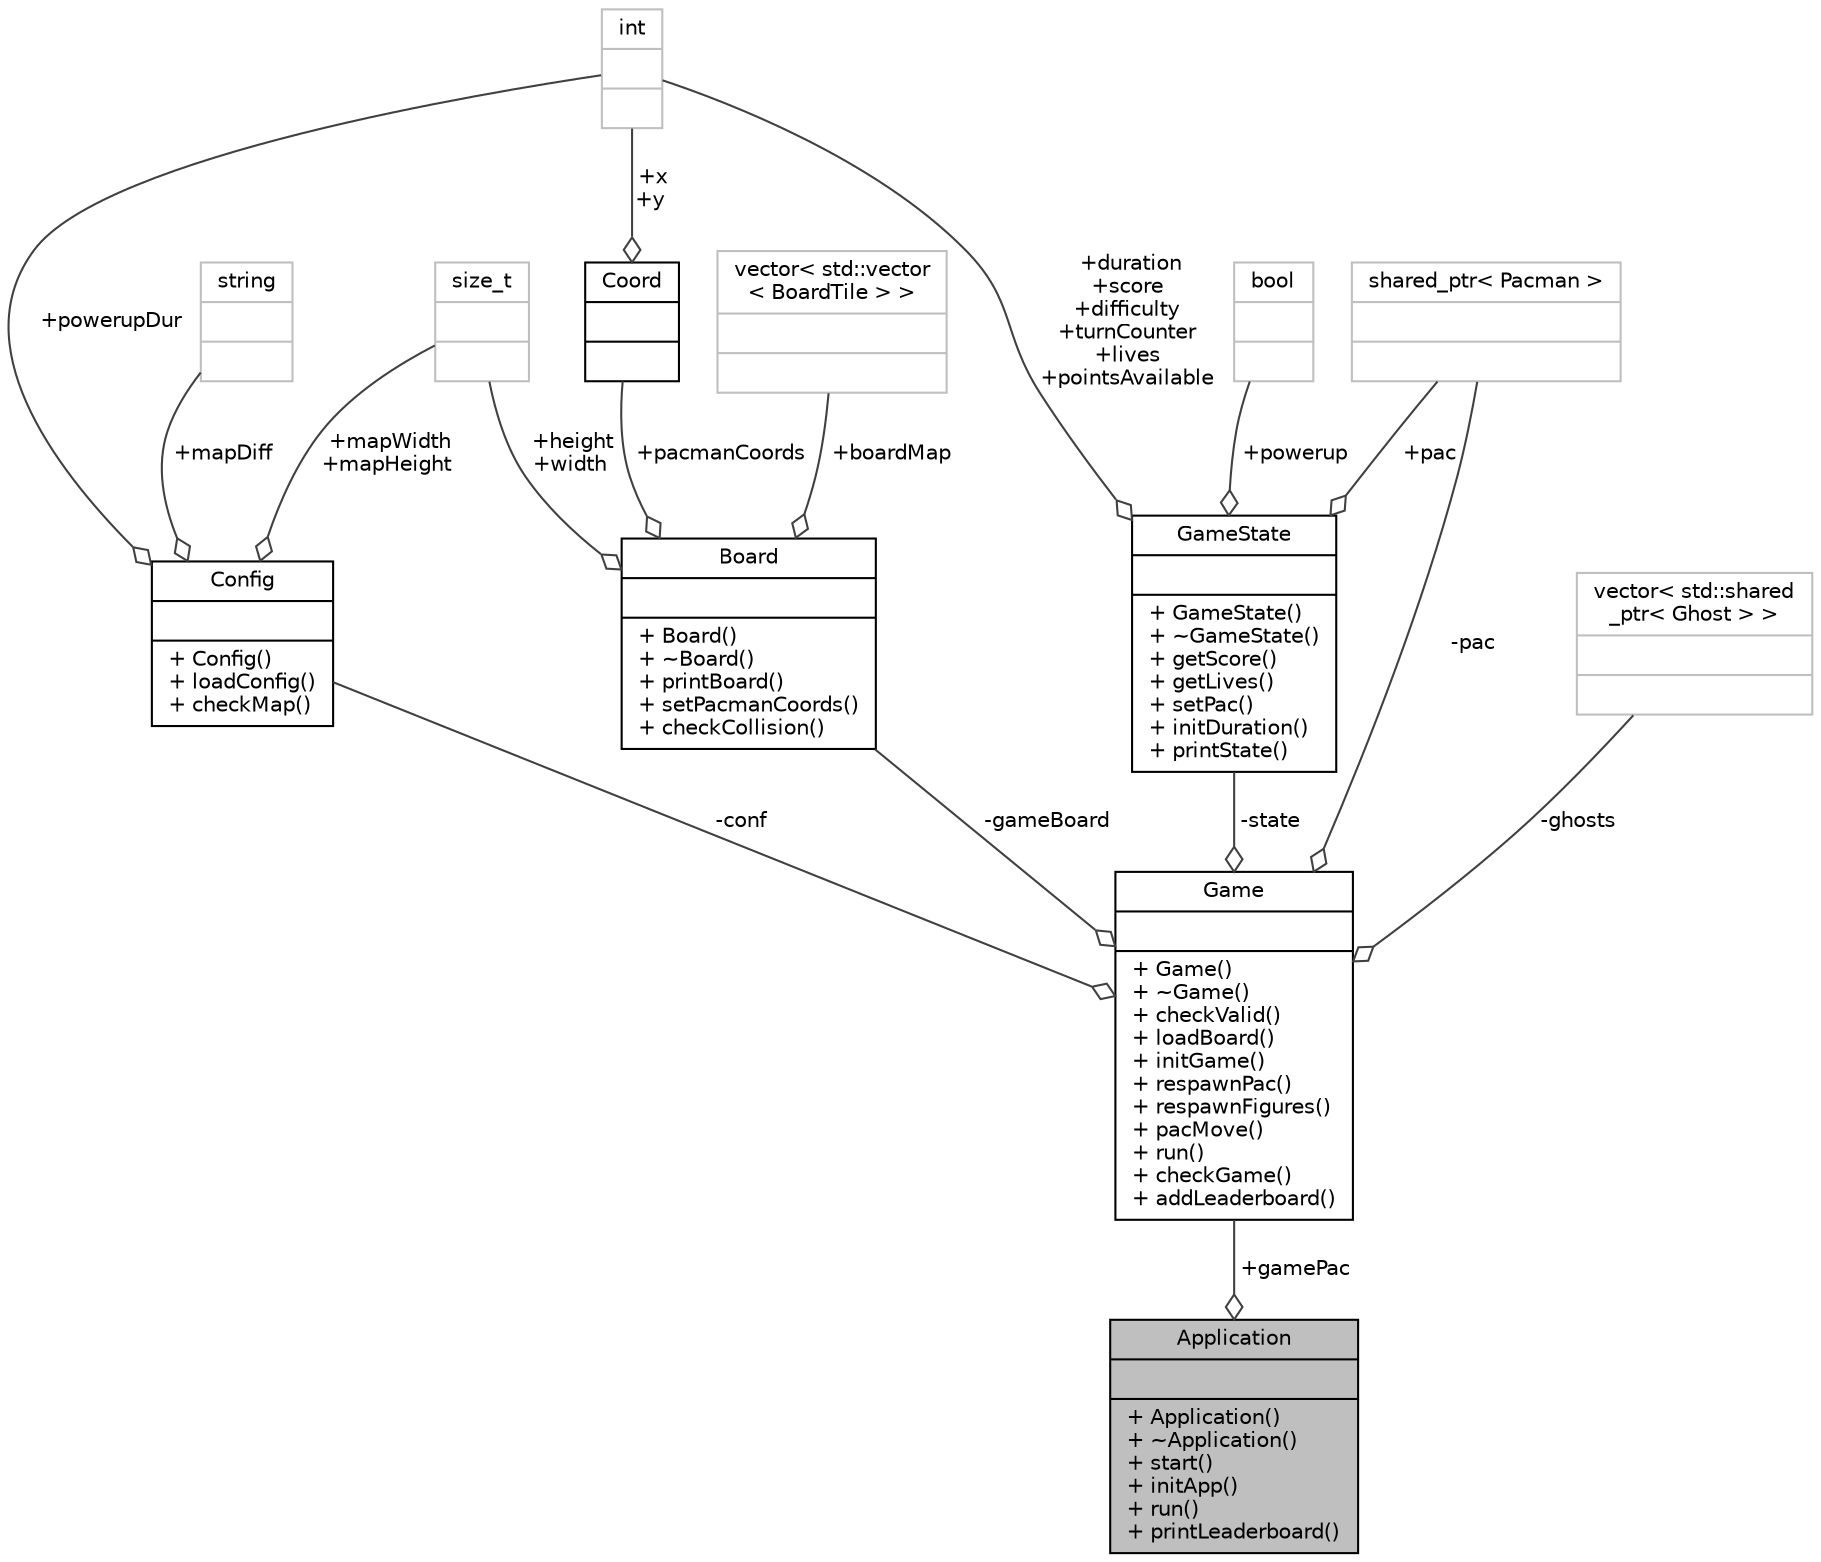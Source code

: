 digraph "Application"
{
 // LATEX_PDF_SIZE
  edge [fontname="Helvetica",fontsize="10",labelfontname="Helvetica",labelfontsize="10"];
  node [fontname="Helvetica",fontsize="10",shape=record];
  Node1 [label="{Application\n||+ Application()\l+ ~Application()\l+ start()\l+ initApp()\l+ run()\l+ printLeaderboard()\l}",height=0.2,width=0.4,color="black", fillcolor="grey75", style="filled", fontcolor="black",tooltip="The Application class represents the main application."];
  Node2 -> Node1 [color="grey25",fontsize="10",style="solid",label=" +gamePac" ,arrowhead="odiamond",fontname="Helvetica"];
  Node2 [label="{Game\n||+ Game()\l+ ~Game()\l+ checkValid()\l+ loadBoard()\l+ initGame()\l+ respawnPac()\l+ respawnFigures()\l+ pacMove()\l+ run()\l+ checkGame()\l+ addLeaderboard()\l}",height=0.2,width=0.4,color="black", fillcolor="white", style="filled",URL="$classGame.html",tooltip="The Game class represents the game."];
  Node3 -> Node2 [color="grey25",fontsize="10",style="solid",label=" -conf" ,arrowhead="odiamond",fontname="Helvetica"];
  Node3 [label="{Config\n||+ Config()\l+ loadConfig()\l+ checkMap()\l}",height=0.2,width=0.4,color="black", fillcolor="white", style="filled",URL="$classConfig.html",tooltip="The Config class represents the game configuration."];
  Node4 -> Node3 [color="grey25",fontsize="10",style="solid",label=" +mapWidth\n+mapHeight" ,arrowhead="odiamond",fontname="Helvetica"];
  Node4 [label="{size_t\n||}",height=0.2,width=0.4,color="grey75", fillcolor="white", style="filled",tooltip=" "];
  Node5 -> Node3 [color="grey25",fontsize="10",style="solid",label=" +powerupDur" ,arrowhead="odiamond",fontname="Helvetica"];
  Node5 [label="{int\n||}",height=0.2,width=0.4,color="grey75", fillcolor="white", style="filled",tooltip=" "];
  Node6 -> Node3 [color="grey25",fontsize="10",style="solid",label=" +mapDiff" ,arrowhead="odiamond",fontname="Helvetica"];
  Node6 [label="{string\n||}",height=0.2,width=0.4,color="grey75", fillcolor="white", style="filled",tooltip=" "];
  Node7 -> Node2 [color="grey25",fontsize="10",style="solid",label=" -gameBoard" ,arrowhead="odiamond",fontname="Helvetica"];
  Node7 [label="{Board\n||+ Board()\l+ ~Board()\l+ printBoard()\l+ setPacmanCoords()\l+ checkCollision()\l}",height=0.2,width=0.4,color="black", fillcolor="white", style="filled",URL="$classBoard.html",tooltip="The Board class represents the game board."];
  Node8 -> Node7 [color="grey25",fontsize="10",style="solid",label=" +pacmanCoords" ,arrowhead="odiamond",fontname="Helvetica"];
  Node8 [label="{Coord\n||}",height=0.2,width=0.4,color="black", fillcolor="white", style="filled",URL="$structCoord.html",tooltip="The Coord struct represents a coordinate in 2D space."];
  Node5 -> Node8 [color="grey25",fontsize="10",style="solid",label=" +x\n+y" ,arrowhead="odiamond",fontname="Helvetica"];
  Node4 -> Node7 [color="grey25",fontsize="10",style="solid",label=" +height\n+width" ,arrowhead="odiamond",fontname="Helvetica"];
  Node9 -> Node7 [color="grey25",fontsize="10",style="solid",label=" +boardMap" ,arrowhead="odiamond",fontname="Helvetica"];
  Node9 [label="{vector\< std::vector\l\< BoardTile \> \>\n||}",height=0.2,width=0.4,color="grey75", fillcolor="white", style="filled",tooltip=" "];
  Node10 -> Node2 [color="grey25",fontsize="10",style="solid",label=" -pac" ,arrowhead="odiamond",fontname="Helvetica"];
  Node10 [label="{shared_ptr\< Pacman \>\n||}",height=0.2,width=0.4,color="grey75", fillcolor="white", style="filled",tooltip=" "];
  Node11 -> Node2 [color="grey25",fontsize="10",style="solid",label=" -ghosts" ,arrowhead="odiamond",fontname="Helvetica"];
  Node11 [label="{vector\< std::shared\l_ptr\< Ghost \> \>\n||}",height=0.2,width=0.4,color="grey75", fillcolor="white", style="filled",tooltip=" "];
  Node12 -> Node2 [color="grey25",fontsize="10",style="solid",label=" -state" ,arrowhead="odiamond",fontname="Helvetica"];
  Node12 [label="{GameState\n||+ GameState()\l+ ~GameState()\l+ getScore()\l+ getLives()\l+ setPac()\l+ initDuration()\l+ printState()\l}",height=0.2,width=0.4,color="black", fillcolor="white", style="filled",URL="$classGameState.html",tooltip="The GameState class represents the state of the game."];
  Node5 -> Node12 [color="grey25",fontsize="10",style="solid",label=" +duration\n+score\n+difficulty\n+turnCounter\n+lives\n+pointsAvailable" ,arrowhead="odiamond",fontname="Helvetica"];
  Node13 -> Node12 [color="grey25",fontsize="10",style="solid",label=" +powerup" ,arrowhead="odiamond",fontname="Helvetica"];
  Node13 [label="{bool\n||}",height=0.2,width=0.4,color="grey75", fillcolor="white", style="filled",tooltip=" "];
  Node10 -> Node12 [color="grey25",fontsize="10",style="solid",label=" +pac" ,arrowhead="odiamond",fontname="Helvetica"];
}
